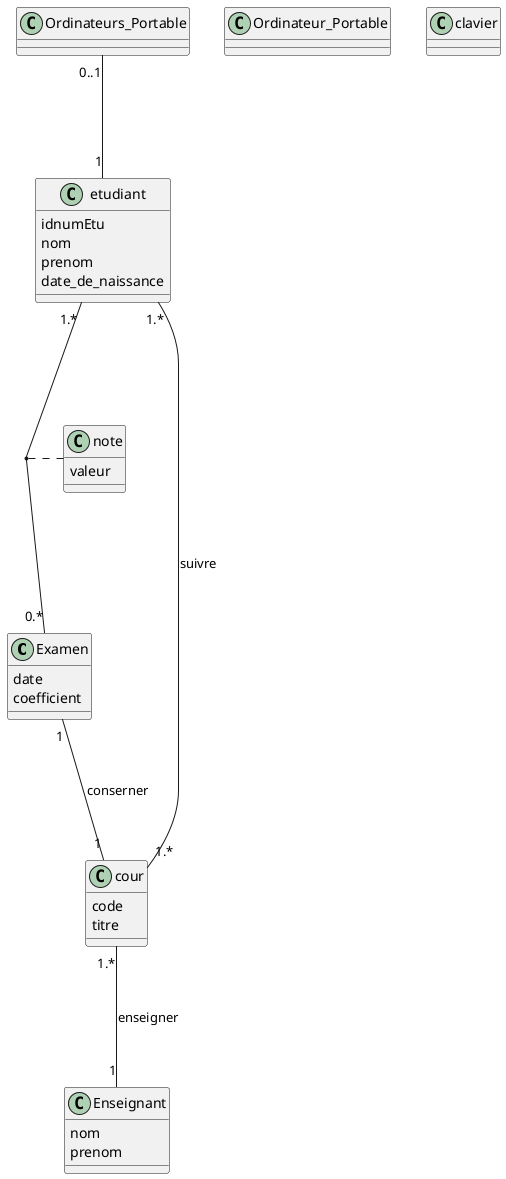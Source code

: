 
@startuml

class Examen
{
  date
  coefficient
}

class Enseignant
{
  nom
  prenom
}

class etudiant
{
  idnumEtu
  nom
  prenom
  date_de_naissance
}

class cour
{
  code
  titre
}

etudiant "1.*" --- "0.*" Examen
(etudiant, Examen) . note

etudiant "1.*" --- "1.*" cour : suivre

Examen "1" --- "1" cour : conserner

cour "1.*" --- "1" Enseignant : enseigner

class note
{
  valeur
}

'----------------------------------


class Ordinateur_Portable

class clavier

Ordinateurs_Portable "0..1" --- "1" etudiant

@enduml
